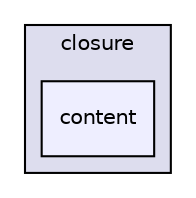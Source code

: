 digraph "libs/angular/angular-material-fileinput-master/bower_components/angular-material/modules/closure/content" {
  compound=true
  node [ fontsize="10", fontname="Helvetica"];
  edge [ labelfontsize="10", labelfontname="Helvetica"];
  subgraph clusterdir_9508a65cdb91278c0406c0d6c7b30c42 {
    graph [ bgcolor="#ddddee", pencolor="black", label="closure" fontname="Helvetica", fontsize="10", URL="dir_9508a65cdb91278c0406c0d6c7b30c42.html"]
  dir_ef7e8db73fd082e7338cfc8846716512 [shape=box, label="content", style="filled", fillcolor="#eeeeff", pencolor="black", URL="dir_ef7e8db73fd082e7338cfc8846716512.html"];
  }
}
